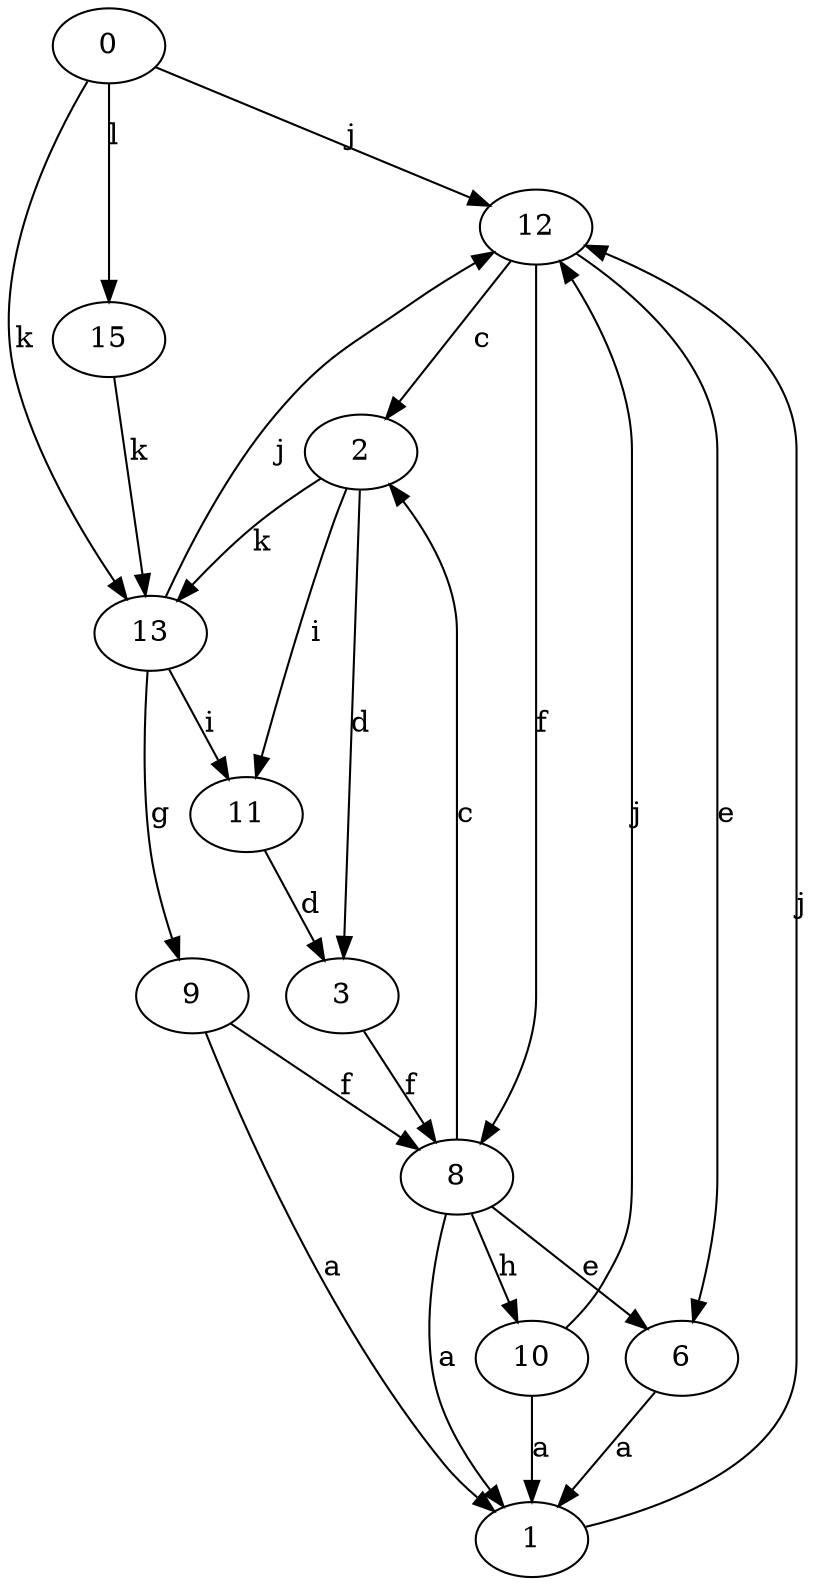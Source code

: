 strict digraph  {
0;
1;
2;
3;
6;
8;
9;
10;
11;
12;
13;
15;
0 -> 12  [label=j];
0 -> 13  [label=k];
0 -> 15  [label=l];
1 -> 12  [label=j];
2 -> 3  [label=d];
2 -> 11  [label=i];
2 -> 13  [label=k];
3 -> 8  [label=f];
6 -> 1  [label=a];
8 -> 1  [label=a];
8 -> 2  [label=c];
8 -> 6  [label=e];
8 -> 10  [label=h];
9 -> 1  [label=a];
9 -> 8  [label=f];
10 -> 1  [label=a];
10 -> 12  [label=j];
11 -> 3  [label=d];
12 -> 2  [label=c];
12 -> 6  [label=e];
12 -> 8  [label=f];
13 -> 9  [label=g];
13 -> 11  [label=i];
13 -> 12  [label=j];
15 -> 13  [label=k];
}
